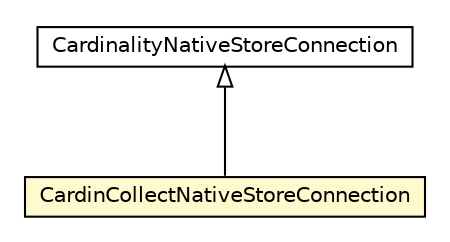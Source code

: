 #!/usr/local/bin/dot
#
# Class diagram 
# Generated by UMLGraph version R5_6-24-gf6e263 (http://www.umlgraph.org/)
#

digraph G {
	edge [fontname="Helvetica",fontsize=10,labelfontname="Helvetica",labelfontsize=10];
	node [fontname="Helvetica",fontsize=10,shape=plaintext];
	nodesep=0.25;
	ranksep=0.5;
	// org.universAAL.context.sesame.sail.CardinalityNativeStoreConnection
	c2708808 [label=<<table title="org.universAAL.context.sesame.sail.CardinalityNativeStoreConnection" border="0" cellborder="1" cellspacing="0" cellpadding="2" port="p" href="./CardinalityNativeStoreConnection.html">
		<tr><td><table border="0" cellspacing="0" cellpadding="1">
<tr><td align="center" balign="center"> CardinalityNativeStoreConnection </td></tr>
		</table></td></tr>
		</table>>, URL="./CardinalityNativeStoreConnection.html", fontname="Helvetica", fontcolor="black", fontsize=10.0];
	// org.universAAL.context.sesame.sail.CardinCollectNativeStoreConnection
	c2708812 [label=<<table title="org.universAAL.context.sesame.sail.CardinCollectNativeStoreConnection" border="0" cellborder="1" cellspacing="0" cellpadding="2" port="p" bgcolor="lemonChiffon" href="./CardinCollectNativeStoreConnection.html">
		<tr><td><table border="0" cellspacing="0" cellpadding="1">
<tr><td align="center" balign="center"> CardinCollectNativeStoreConnection </td></tr>
		</table></td></tr>
		</table>>, URL="./CardinCollectNativeStoreConnection.html", fontname="Helvetica", fontcolor="black", fontsize=10.0];
	//org.universAAL.context.sesame.sail.CardinCollectNativeStoreConnection extends org.universAAL.context.sesame.sail.CardinalityNativeStoreConnection
	c2708808:p -> c2708812:p [dir=back,arrowtail=empty];
}

